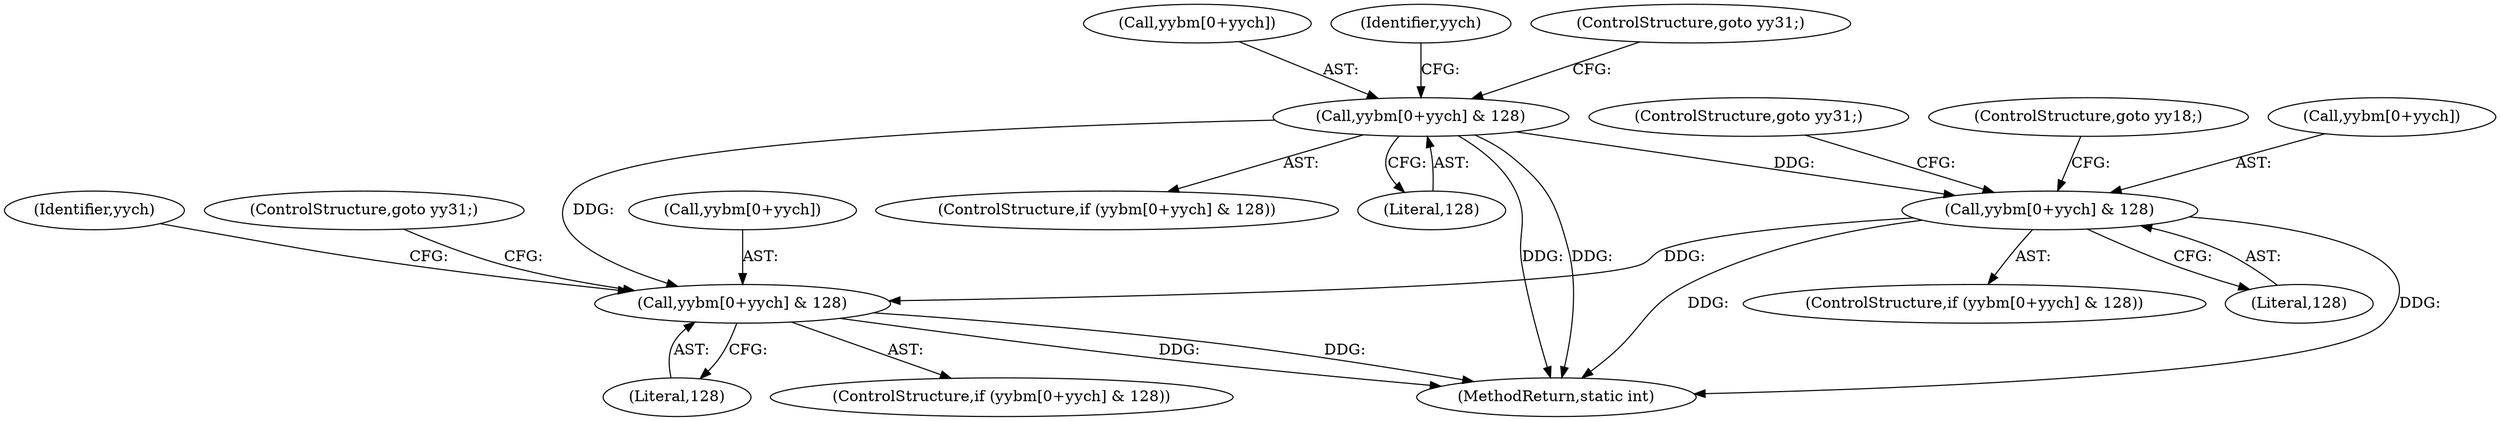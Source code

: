 digraph "0_php-src_1a23ebc1fff59bf480ca92963b36eba5c1b904c4@array" {
"1000690" [label="(Call,yybm[0+yych] & 128)"];
"1000368" [label="(Call,yybm[0+yych] & 128)"];
"1000716" [label="(Call,yybm[0+yych] & 128)"];
"1002447" [label="(MethodReturn,static int)"];
"1000689" [label="(ControlStructure,if (yybm[0+yych] & 128))"];
"1000722" [label="(Literal,128)"];
"1000696" [label="(Literal,128)"];
"1000699" [label="(ControlStructure,goto yy18;)"];
"1000368" [label="(Call,yybm[0+yych] & 128)"];
"1000367" [label="(ControlStructure,if (yybm[0+yych] & 128))"];
"1000727" [label="(Identifier,yych)"];
"1000691" [label="(Call,yybm[0+yych])"];
"1000717" [label="(Call,yybm[0+yych])"];
"1000369" [label="(Call,yybm[0+yych])"];
"1000379" [label="(Identifier,yych)"];
"1000690" [label="(Call,yybm[0+yych] & 128)"];
"1000715" [label="(ControlStructure,if (yybm[0+yych] & 128))"];
"1000716" [label="(Call,yybm[0+yych] & 128)"];
"1000374" [label="(Literal,128)"];
"1000376" [label="(ControlStructure,goto yy31;)"];
"1000724" [label="(ControlStructure,goto yy31;)"];
"1000698" [label="(ControlStructure,goto yy31;)"];
"1000690" -> "1000689"  [label="AST: "];
"1000690" -> "1000696"  [label="CFG: "];
"1000691" -> "1000690"  [label="AST: "];
"1000696" -> "1000690"  [label="AST: "];
"1000698" -> "1000690"  [label="CFG: "];
"1000699" -> "1000690"  [label="CFG: "];
"1000690" -> "1002447"  [label="DDG: "];
"1000690" -> "1002447"  [label="DDG: "];
"1000368" -> "1000690"  [label="DDG: "];
"1000690" -> "1000716"  [label="DDG: "];
"1000368" -> "1000367"  [label="AST: "];
"1000368" -> "1000374"  [label="CFG: "];
"1000369" -> "1000368"  [label="AST: "];
"1000374" -> "1000368"  [label="AST: "];
"1000376" -> "1000368"  [label="CFG: "];
"1000379" -> "1000368"  [label="CFG: "];
"1000368" -> "1002447"  [label="DDG: "];
"1000368" -> "1002447"  [label="DDG: "];
"1000368" -> "1000716"  [label="DDG: "];
"1000716" -> "1000715"  [label="AST: "];
"1000716" -> "1000722"  [label="CFG: "];
"1000717" -> "1000716"  [label="AST: "];
"1000722" -> "1000716"  [label="AST: "];
"1000724" -> "1000716"  [label="CFG: "];
"1000727" -> "1000716"  [label="CFG: "];
"1000716" -> "1002447"  [label="DDG: "];
"1000716" -> "1002447"  [label="DDG: "];
}

